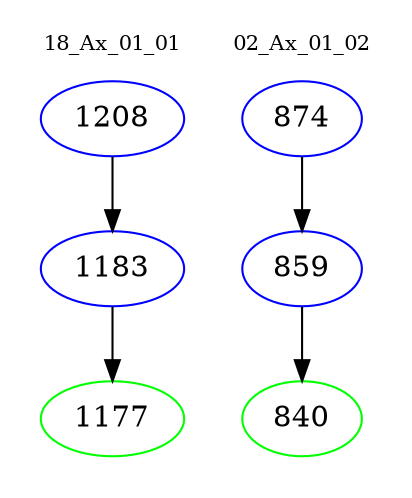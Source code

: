 digraph{
subgraph cluster_0 {
color = white
label = "18_Ax_01_01";
fontsize=10;
T0_1208 [label="1208", color="blue"]
T0_1208 -> T0_1183 [color="black"]
T0_1183 [label="1183", color="blue"]
T0_1183 -> T0_1177 [color="black"]
T0_1177 [label="1177", color="green"]
}
subgraph cluster_1 {
color = white
label = "02_Ax_01_02";
fontsize=10;
T1_874 [label="874", color="blue"]
T1_874 -> T1_859 [color="black"]
T1_859 [label="859", color="blue"]
T1_859 -> T1_840 [color="black"]
T1_840 [label="840", color="green"]
}
}
